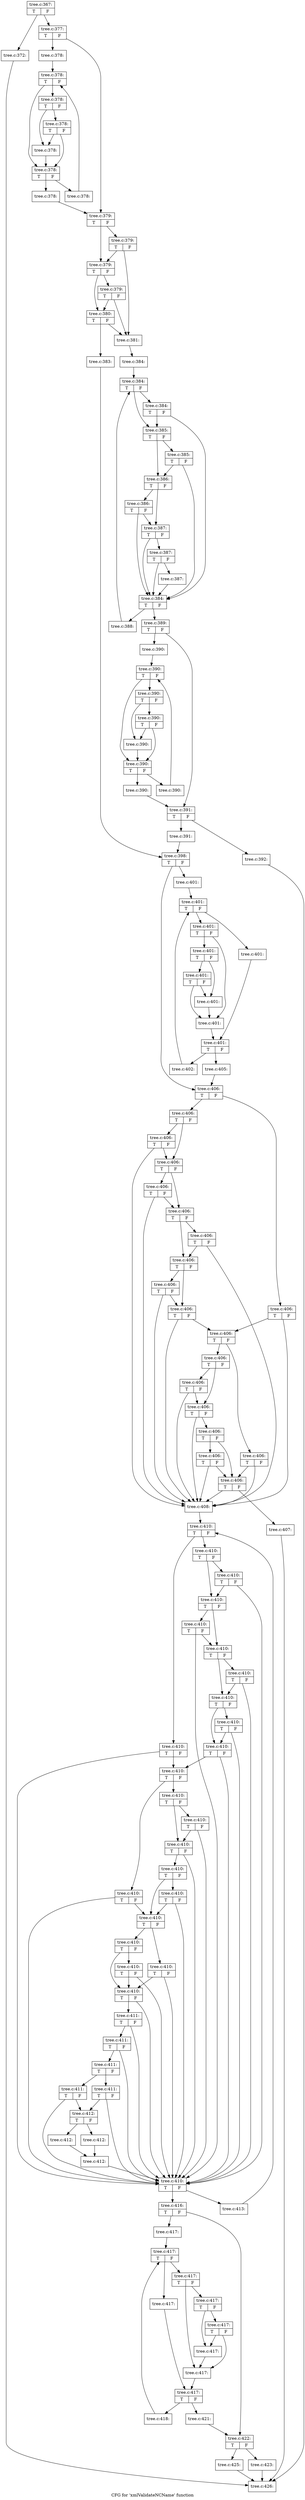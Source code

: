 digraph "CFG for 'xmlValidateNCName' function" {
	label="CFG for 'xmlValidateNCName' function";

	Node0x3f306f0 [shape=record,label="{tree.c:367:|{<s0>T|<s1>F}}"];
	Node0x3f306f0 -> Node0x419acc0;
	Node0x3f306f0 -> Node0x419ad10;
	Node0x419acc0 [shape=record,label="{tree.c:372:}"];
	Node0x419acc0 -> Node0x3f30a20;
	Node0x419ad10 [shape=record,label="{tree.c:377:|{<s0>T|<s1>F}}"];
	Node0x419ad10 -> Node0x41aec70;
	Node0x419ad10 -> Node0x41aecc0;
	Node0x41aec70 [shape=record,label="{tree.c:378:}"];
	Node0x41aec70 -> Node0x41aeee0;
	Node0x41aeee0 [shape=record,label="{tree.c:378:|{<s0>T|<s1>F}}"];
	Node0x41aeee0 -> Node0x41af180;
	Node0x41aeee0 -> Node0x41af220;
	Node0x41af220 [shape=record,label="{tree.c:378:|{<s0>T|<s1>F}}"];
	Node0x41af220 -> Node0x41af4c0;
	Node0x41af220 -> Node0x41af1d0;
	Node0x41af4c0 [shape=record,label="{tree.c:378:|{<s0>T|<s1>F}}"];
	Node0x41af4c0 -> Node0x41af180;
	Node0x41af4c0 -> Node0x41af1d0;
	Node0x41af1d0 [shape=record,label="{tree.c:378:}"];
	Node0x41af1d0 -> Node0x41af180;
	Node0x41af180 [shape=record,label="{tree.c:378:|{<s0>T|<s1>F}}"];
	Node0x41af180 -> Node0x41af970;
	Node0x41af180 -> Node0x41af100;
	Node0x41af970 [shape=record,label="{tree.c:378:}"];
	Node0x41af970 -> Node0x41aeee0;
	Node0x41af100 [shape=record,label="{tree.c:378:}"];
	Node0x41af100 -> Node0x41aecc0;
	Node0x41aecc0 [shape=record,label="{tree.c:379:|{<s0>T|<s1>F}}"];
	Node0x41aecc0 -> Node0x41b0230;
	Node0x41aecc0 -> Node0x41b01b0;
	Node0x41b0230 [shape=record,label="{tree.c:379:|{<s0>T|<s1>F}}"];
	Node0x41b0230 -> Node0x41b0040;
	Node0x41b0230 -> Node0x41b01b0;
	Node0x41b01b0 [shape=record,label="{tree.c:379:|{<s0>T|<s1>F}}"];
	Node0x41b01b0 -> Node0x41b0970;
	Node0x41b01b0 -> Node0x41b0130;
	Node0x41b0970 [shape=record,label="{tree.c:379:|{<s0>T|<s1>F}}"];
	Node0x41b0970 -> Node0x41b0040;
	Node0x41b0970 -> Node0x41b0130;
	Node0x41b0130 [shape=record,label="{tree.c:380:|{<s0>T|<s1>F}}"];
	Node0x41b0130 -> Node0x41b0040;
	Node0x41b0130 -> Node0x41b00e0;
	Node0x41b0040 [shape=record,label="{tree.c:381:}"];
	Node0x41b0040 -> Node0x41b0090;
	Node0x41b00e0 [shape=record,label="{tree.c:383:}"];
	Node0x41b00e0 -> Node0x41b1d90;
	Node0x41b0090 [shape=record,label="{tree.c:384:}"];
	Node0x41b0090 -> Node0x41b1ed0;
	Node0x41b1ed0 [shape=record,label="{tree.c:384:|{<s0>T|<s1>F}}"];
	Node0x41b1ed0 -> Node0x41b2410;
	Node0x41b1ed0 -> Node0x41b2390;
	Node0x41b2410 [shape=record,label="{tree.c:384:|{<s0>T|<s1>F}}"];
	Node0x41b2410 -> Node0x41b2170;
	Node0x41b2410 -> Node0x41b2390;
	Node0x41b2390 [shape=record,label="{tree.c:385:|{<s0>T|<s1>F}}"];
	Node0x41b2390 -> Node0x41b29d0;
	Node0x41b2390 -> Node0x41b2310;
	Node0x41b29d0 [shape=record,label="{tree.c:385:|{<s0>T|<s1>F}}"];
	Node0x41b29d0 -> Node0x41b2170;
	Node0x41b29d0 -> Node0x41b2310;
	Node0x41b2310 [shape=record,label="{tree.c:386:|{<s0>T|<s1>F}}"];
	Node0x41b2310 -> Node0x41b3030;
	Node0x41b2310 -> Node0x41b2290;
	Node0x41b3030 [shape=record,label="{tree.c:386:|{<s0>T|<s1>F}}"];
	Node0x41b3030 -> Node0x41b2170;
	Node0x41b3030 -> Node0x41b2290;
	Node0x41b2290 [shape=record,label="{tree.c:387:|{<s0>T|<s1>F}}"];
	Node0x41b2290 -> Node0x41b2170;
	Node0x41b2290 -> Node0x41b2210;
	Node0x41b2210 [shape=record,label="{tree.c:387:|{<s0>T|<s1>F}}"];
	Node0x41b2210 -> Node0x41b2170;
	Node0x41b2210 -> Node0x41b21c0;
	Node0x41b21c0 [shape=record,label="{tree.c:387:}"];
	Node0x41b21c0 -> Node0x41b2170;
	Node0x41b2170 [shape=record,label="{tree.c:384:|{<s0>T|<s1>F}}"];
	Node0x41b2170 -> Node0x419f7a0;
	Node0x41b2170 -> Node0x41b20f0;
	Node0x419f7a0 [shape=record,label="{tree.c:388:}"];
	Node0x419f7a0 -> Node0x41b1ed0;
	Node0x41b20f0 [shape=record,label="{tree.c:389:|{<s0>T|<s1>F}}"];
	Node0x41b20f0 -> Node0x41b5530;
	Node0x41b20f0 -> Node0x41b5580;
	Node0x41b5530 [shape=record,label="{tree.c:390:}"];
	Node0x41b5530 -> Node0x41b57a0;
	Node0x41b57a0 [shape=record,label="{tree.c:390:|{<s0>T|<s1>F}}"];
	Node0x41b57a0 -> Node0x41b5a40;
	Node0x41b57a0 -> Node0x41b5ae0;
	Node0x41b5ae0 [shape=record,label="{tree.c:390:|{<s0>T|<s1>F}}"];
	Node0x41b5ae0 -> Node0x41b5d40;
	Node0x41b5ae0 -> Node0x41b5a90;
	Node0x41b5d40 [shape=record,label="{tree.c:390:|{<s0>T|<s1>F}}"];
	Node0x41b5d40 -> Node0x41b5a40;
	Node0x41b5d40 -> Node0x41b5a90;
	Node0x41b5a90 [shape=record,label="{tree.c:390:}"];
	Node0x41b5a90 -> Node0x41b5a40;
	Node0x41b5a40 [shape=record,label="{tree.c:390:|{<s0>T|<s1>F}}"];
	Node0x41b5a40 -> Node0x41b6170;
	Node0x41b5a40 -> Node0x41b59c0;
	Node0x41b6170 [shape=record,label="{tree.c:390:}"];
	Node0x41b6170 -> Node0x41b57a0;
	Node0x41b59c0 [shape=record,label="{tree.c:390:}"];
	Node0x41b59c0 -> Node0x41b5580;
	Node0x41b5580 [shape=record,label="{tree.c:391:|{<s0>T|<s1>F}}"];
	Node0x41b5580 -> Node0x41b6750;
	Node0x41b5580 -> Node0x41b67a0;
	Node0x41b6750 [shape=record,label="{tree.c:392:}"];
	Node0x41b6750 -> Node0x3f30a20;
	Node0x41b67a0 [shape=record,label="{tree.c:391:}"];
	Node0x41b67a0 -> Node0x41b1d90;
	Node0x41b1d90 [shape=record,label="{tree.c:398:|{<s0>T|<s1>F}}"];
	Node0x41b1d90 -> Node0x41c3cc0;
	Node0x41b1d90 -> Node0x41c3ff0;
	Node0x41c3cc0 [shape=record,label="{tree.c:401:}"];
	Node0x41c3cc0 -> Node0x41c3fa0;
	Node0x41c3fa0 [shape=record,label="{tree.c:401:|{<s0>T|<s1>F}}"];
	Node0x41c3fa0 -> Node0x41c33d0;
	Node0x41c3fa0 -> Node0x41c3420;
	Node0x41c33d0 [shape=record,label="{tree.c:401:|{<s0>T|<s1>F}}"];
	Node0x41c33d0 -> Node0x41c27a0;
	Node0x41c33d0 -> Node0x41c2840;
	Node0x41c2840 [shape=record,label="{tree.c:401:|{<s0>T|<s1>F}}"];
	Node0x41c2840 -> Node0x41c2980;
	Node0x41c2840 -> Node0x41c27f0;
	Node0x41c2980 [shape=record,label="{tree.c:401:|{<s0>T|<s1>F}}"];
	Node0x41c2980 -> Node0x41c27a0;
	Node0x41c2980 -> Node0x41c27f0;
	Node0x41c27f0 [shape=record,label="{tree.c:401:}"];
	Node0x41c27f0 -> Node0x41c27a0;
	Node0x41c27a0 [shape=record,label="{tree.c:401:}"];
	Node0x41c27a0 -> Node0x41c2600;
	Node0x41c3420 [shape=record,label="{tree.c:401:}"];
	Node0x41c3420 -> Node0x41c2600;
	Node0x41c2600 [shape=record,label="{tree.c:401:|{<s0>T|<s1>F}}"];
	Node0x41c2600 -> Node0x41c44d0;
	Node0x41c2600 -> Node0x41c3380;
	Node0x41c44d0 [shape=record,label="{tree.c:402:}"];
	Node0x41c44d0 -> Node0x41c3fa0;
	Node0x41c3380 [shape=record,label="{tree.c:405:}"];
	Node0x41c3380 -> Node0x41c3ff0;
	Node0x41c3ff0 [shape=record,label="{tree.c:406:|{<s0>T|<s1>F}}"];
	Node0x41c3ff0 -> Node0x41c5460;
	Node0x41c3ff0 -> Node0x41c54b0;
	Node0x41c5460 [shape=record,label="{tree.c:406:|{<s0>T|<s1>F}}"];
	Node0x41c5460 -> Node0x41c5810;
	Node0x41c5460 -> Node0x41c57c0;
	Node0x41c5810 [shape=record,label="{tree.c:406:|{<s0>T|<s1>F}}"];
	Node0x41c5810 -> Node0x41c5310;
	Node0x41c5810 -> Node0x41c57c0;
	Node0x41c57c0 [shape=record,label="{tree.c:406:|{<s0>T|<s1>F}}"];
	Node0x41c57c0 -> Node0x41c5b40;
	Node0x41c57c0 -> Node0x41c5770;
	Node0x41c5b40 [shape=record,label="{tree.c:406:|{<s0>T|<s1>F}}"];
	Node0x41c5b40 -> Node0x41c5310;
	Node0x41c5b40 -> Node0x41c5770;
	Node0x41c5770 [shape=record,label="{tree.c:406:|{<s0>T|<s1>F}}"];
	Node0x41c5770 -> Node0x41c5e70;
	Node0x41c5770 -> Node0x41c5720;
	Node0x41c5e70 [shape=record,label="{tree.c:406:|{<s0>T|<s1>F}}"];
	Node0x41c5e70 -> Node0x41c5310;
	Node0x41c5e70 -> Node0x41c5720;
	Node0x41c5720 [shape=record,label="{tree.c:406:|{<s0>T|<s1>F}}"];
	Node0x41c5720 -> Node0x41c61a0;
	Node0x41c5720 -> Node0x41c56d0;
	Node0x41c61a0 [shape=record,label="{tree.c:406:|{<s0>T|<s1>F}}"];
	Node0x41c61a0 -> Node0x41c5310;
	Node0x41c61a0 -> Node0x41c56d0;
	Node0x41c56d0 [shape=record,label="{tree.c:406:|{<s0>T|<s1>F}}"];
	Node0x41c56d0 -> Node0x41c5310;
	Node0x41c56d0 -> Node0x41c53e0;
	Node0x41c54b0 [shape=record,label="{tree.c:406:|{<s0>T|<s1>F}}"];
	Node0x41c54b0 -> Node0x41c5310;
	Node0x41c54b0 -> Node0x41c53e0;
	Node0x41c53e0 [shape=record,label="{tree.c:406:|{<s0>T|<s1>F}}"];
	Node0x41c53e0 -> Node0x41b8730;
	Node0x41c53e0 -> Node0x41b8a60;
	Node0x41b8730 [shape=record,label="{tree.c:406:|{<s0>T|<s1>F}}"];
	Node0x41b8730 -> Node0x41c5310;
	Node0x41b8730 -> Node0x41c5360;
	Node0x41b8a60 [shape=record,label="{tree.c:406:|{<s0>T|<s1>F}}"];
	Node0x41b8a60 -> Node0x41c9bf0;
	Node0x41b8a60 -> Node0x41c9ba0;
	Node0x41c9bf0 [shape=record,label="{tree.c:406:|{<s0>T|<s1>F}}"];
	Node0x41c9bf0 -> Node0x41c5310;
	Node0x41c9bf0 -> Node0x41c9ba0;
	Node0x41c9ba0 [shape=record,label="{tree.c:406:|{<s0>T|<s1>F}}"];
	Node0x41c9ba0 -> Node0x41c5310;
	Node0x41c9ba0 -> Node0x41c9b50;
	Node0x41c9b50 [shape=record,label="{tree.c:406:|{<s0>T|<s1>F}}"];
	Node0x41c9b50 -> Node0x41ca090;
	Node0x41c9b50 -> Node0x41c5360;
	Node0x41ca090 [shape=record,label="{tree.c:406:|{<s0>T|<s1>F}}"];
	Node0x41ca090 -> Node0x41c5310;
	Node0x41ca090 -> Node0x41c5360;
	Node0x41c5360 [shape=record,label="{tree.c:406:|{<s0>T|<s1>F}}"];
	Node0x41c5360 -> Node0x41c52c0;
	Node0x41c5360 -> Node0x41c5310;
	Node0x41c52c0 [shape=record,label="{tree.c:407:}"];
	Node0x41c52c0 -> Node0x3f30a20;
	Node0x41c5310 [shape=record,label="{tree.c:408:}"];
	Node0x41c5310 -> Node0x41ca980;
	Node0x41ca980 [shape=record,label="{tree.c:410:|{<s0>T|<s1>F}}"];
	Node0x41ca980 -> Node0x41caef0;
	Node0x41ca980 -> Node0x41caf40;
	Node0x41caef0 [shape=record,label="{tree.c:410:|{<s0>T|<s1>F}}"];
	Node0x41caef0 -> Node0x41cb220;
	Node0x41caef0 -> Node0x41cb1d0;
	Node0x41cb220 [shape=record,label="{tree.c:410:|{<s0>T|<s1>F}}"];
	Node0x41cb220 -> Node0x41cab80;
	Node0x41cb220 -> Node0x41cb1d0;
	Node0x41cb1d0 [shape=record,label="{tree.c:410:|{<s0>T|<s1>F}}"];
	Node0x41cb1d0 -> Node0x41cb4d0;
	Node0x41cb1d0 -> Node0x41cb180;
	Node0x41cb4d0 [shape=record,label="{tree.c:410:|{<s0>T|<s1>F}}"];
	Node0x41cb4d0 -> Node0x41cab80;
	Node0x41cb4d0 -> Node0x41cb180;
	Node0x41cb180 [shape=record,label="{tree.c:410:|{<s0>T|<s1>F}}"];
	Node0x41cb180 -> Node0x41cb800;
	Node0x41cb180 -> Node0x41cb130;
	Node0x41cb800 [shape=record,label="{tree.c:410:|{<s0>T|<s1>F}}"];
	Node0x41cb800 -> Node0x41cab80;
	Node0x41cb800 -> Node0x41cb130;
	Node0x41cb130 [shape=record,label="{tree.c:410:|{<s0>T|<s1>F}}"];
	Node0x41cb130 -> Node0x41cbb30;
	Node0x41cb130 -> Node0x41cb0e0;
	Node0x41cbb30 [shape=record,label="{tree.c:410:|{<s0>T|<s1>F}}"];
	Node0x41cbb30 -> Node0x41cab80;
	Node0x41cbb30 -> Node0x41cb0e0;
	Node0x41cb0e0 [shape=record,label="{tree.c:410:|{<s0>T|<s1>F}}"];
	Node0x41cb0e0 -> Node0x41cab80;
	Node0x41cb0e0 -> Node0x41cae70;
	Node0x41caf40 [shape=record,label="{tree.c:410:|{<s0>T|<s1>F}}"];
	Node0x41caf40 -> Node0x41cab80;
	Node0x41caf40 -> Node0x41cae70;
	Node0x41cae70 [shape=record,label="{tree.c:410:|{<s0>T|<s1>F}}"];
	Node0x41cae70 -> Node0x41cc180;
	Node0x41cae70 -> Node0x41cc1d0;
	Node0x41cc180 [shape=record,label="{tree.c:410:|{<s0>T|<s1>F}}"];
	Node0x41cc180 -> Node0x41cab80;
	Node0x41cc180 -> Node0x41cadf0;
	Node0x41cc1d0 [shape=record,label="{tree.c:410:|{<s0>T|<s1>F}}"];
	Node0x41cc1d0 -> Node0x41cc520;
	Node0x41cc1d0 -> Node0x41cc4d0;
	Node0x41cc520 [shape=record,label="{tree.c:410:|{<s0>T|<s1>F}}"];
	Node0x41cc520 -> Node0x41cab80;
	Node0x41cc520 -> Node0x41cc4d0;
	Node0x41cc4d0 [shape=record,label="{tree.c:410:|{<s0>T|<s1>F}}"];
	Node0x41cc4d0 -> Node0x41cab80;
	Node0x41cc4d0 -> Node0x41cc480;
	Node0x41cc480 [shape=record,label="{tree.c:410:|{<s0>T|<s1>F}}"];
	Node0x41cc480 -> Node0x41cc9c0;
	Node0x41cc480 -> Node0x41cadf0;
	Node0x41cc9c0 [shape=record,label="{tree.c:410:|{<s0>T|<s1>F}}"];
	Node0x41cc9c0 -> Node0x41cab80;
	Node0x41cc9c0 -> Node0x41cadf0;
	Node0x41cadf0 [shape=record,label="{tree.c:410:|{<s0>T|<s1>F}}"];
	Node0x41cadf0 -> Node0x41cccf0;
	Node0x41cadf0 -> Node0x41ccd40;
	Node0x41cccf0 [shape=record,label="{tree.c:410:|{<s0>T|<s1>F}}"];
	Node0x41cccf0 -> Node0x41ccf30;
	Node0x41cccf0 -> Node0x41cad70;
	Node0x41ccf30 [shape=record,label="{tree.c:410:|{<s0>T|<s1>F}}"];
	Node0x41ccf30 -> Node0x41cab80;
	Node0x41ccf30 -> Node0x41cad70;
	Node0x41ccd40 [shape=record,label="{tree.c:410:|{<s0>T|<s1>F}}"];
	Node0x41ccd40 -> Node0x41cab80;
	Node0x41ccd40 -> Node0x41cad70;
	Node0x41cad70 [shape=record,label="{tree.c:410:|{<s0>T|<s1>F}}"];
	Node0x41cad70 -> Node0x41cab80;
	Node0x41cad70 -> Node0x41cacf0;
	Node0x41cacf0 [shape=record,label="{tree.c:411:|{<s0>T|<s1>F}}"];
	Node0x41cacf0 -> Node0x41cab80;
	Node0x41cacf0 -> Node0x41cac70;
	Node0x41cac70 [shape=record,label="{tree.c:411:|{<s0>T|<s1>F}}"];
	Node0x41cac70 -> Node0x41cab80;
	Node0x41cac70 -> Node0x41cac20;
	Node0x41cac20 [shape=record,label="{tree.c:411:|{<s0>T|<s1>F}}"];
	Node0x41cac20 -> Node0x41cd6f0;
	Node0x41cac20 -> Node0x41cd740;
	Node0x41cd6f0 [shape=record,label="{tree.c:411:|{<s0>T|<s1>F}}"];
	Node0x41cd6f0 -> Node0x41cab80;
	Node0x41cd6f0 -> Node0x41cabd0;
	Node0x41cd740 [shape=record,label="{tree.c:411:|{<s0>T|<s1>F}}"];
	Node0x41cd740 -> Node0x41cab80;
	Node0x41cd740 -> Node0x41cabd0;
	Node0x41cabd0 [shape=record,label="{tree.c:412:|{<s0>T|<s1>F}}"];
	Node0x41cabd0 -> Node0x41cdcb0;
	Node0x41cabd0 -> Node0x41cdfb0;
	Node0x41cdcb0 [shape=record,label="{tree.c:412:}"];
	Node0x41cdcb0 -> Node0x41ce000;
	Node0x41cdfb0 [shape=record,label="{tree.c:412:}"];
	Node0x41cdfb0 -> Node0x41ce000;
	Node0x41ce000 [shape=record,label="{tree.c:412:}"];
	Node0x41ce000 -> Node0x41cab80;
	Node0x41cab80 [shape=record,label="{tree.c:410:|{<s0>T|<s1>F}}"];
	Node0x41cab80 -> Node0x41ce8e0;
	Node0x41cab80 -> Node0x41cab30;
	Node0x41ce8e0 [shape=record,label="{tree.c:413:}"];
	Node0x41ce8e0 -> Node0x41ca980;
	Node0x41cab30 [shape=record,label="{tree.c:416:|{<s0>T|<s1>F}}"];
	Node0x41cab30 -> Node0x41ceff0;
	Node0x41cab30 -> Node0x41cf040;
	Node0x41ceff0 [shape=record,label="{tree.c:417:}"];
	Node0x41ceff0 -> Node0x41cf2d0;
	Node0x41cf2d0 [shape=record,label="{tree.c:417:|{<s0>T|<s1>F}}"];
	Node0x41cf2d0 -> Node0x41cf570;
	Node0x41cf2d0 -> Node0x41cf5c0;
	Node0x41cf570 [shape=record,label="{tree.c:417:|{<s0>T|<s1>F}}"];
	Node0x41cf570 -> Node0x41cf7b0;
	Node0x41cf570 -> Node0x41cf850;
	Node0x41cf850 [shape=record,label="{tree.c:417:|{<s0>T|<s1>F}}"];
	Node0x41cf850 -> Node0x41cf990;
	Node0x41cf850 -> Node0x41cf800;
	Node0x41cf990 [shape=record,label="{tree.c:417:|{<s0>T|<s1>F}}"];
	Node0x41cf990 -> Node0x41cf7b0;
	Node0x41cf990 -> Node0x41cf800;
	Node0x41cf800 [shape=record,label="{tree.c:417:}"];
	Node0x41cf800 -> Node0x41cf7b0;
	Node0x41cf7b0 [shape=record,label="{tree.c:417:}"];
	Node0x41cf7b0 -> Node0x41cf610;
	Node0x41cf5c0 [shape=record,label="{tree.c:417:}"];
	Node0x41cf5c0 -> Node0x41cf610;
	Node0x41cf610 [shape=record,label="{tree.c:417:|{<s0>T|<s1>F}}"];
	Node0x41cf610 -> Node0x41d00c0;
	Node0x41cf610 -> Node0x41cf4f0;
	Node0x41d00c0 [shape=record,label="{tree.c:418:}"];
	Node0x41d00c0 -> Node0x41cf2d0;
	Node0x41cf4f0 [shape=record,label="{tree.c:421:}"];
	Node0x41cf4f0 -> Node0x41cf040;
	Node0x41cf040 [shape=record,label="{tree.c:422:|{<s0>T|<s1>F}}"];
	Node0x41cf040 -> Node0x41d08f0;
	Node0x41cf040 -> Node0x41d0940;
	Node0x41d08f0 [shape=record,label="{tree.c:423:}"];
	Node0x41d08f0 -> Node0x3f30a20;
	Node0x41d0940 [shape=record,label="{tree.c:425:}"];
	Node0x41d0940 -> Node0x3f30a20;
	Node0x3f30a20 [shape=record,label="{tree.c:426:}"];
}
